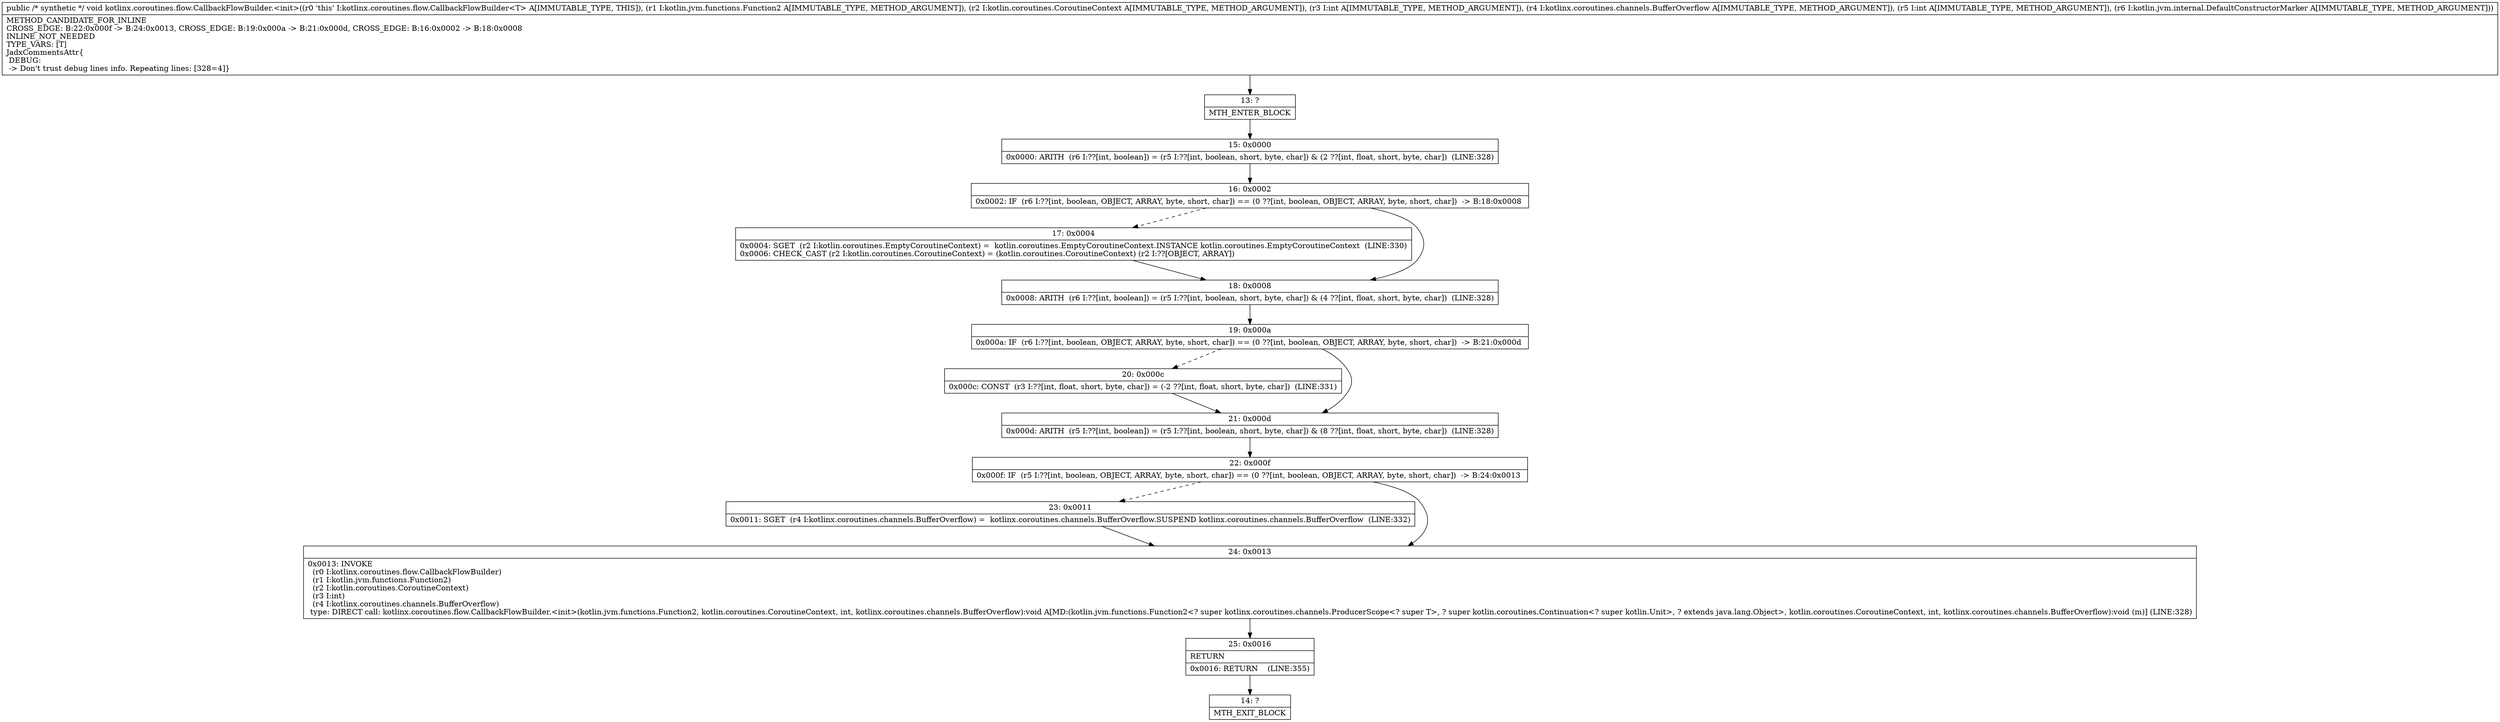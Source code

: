 digraph "CFG forkotlinx.coroutines.flow.CallbackFlowBuilder.\<init\>(Lkotlin\/jvm\/functions\/Function2;Lkotlin\/coroutines\/CoroutineContext;ILkotlinx\/coroutines\/channels\/BufferOverflow;ILkotlin\/jvm\/internal\/DefaultConstructorMarker;)V" {
Node_13 [shape=record,label="{13\:\ ?|MTH_ENTER_BLOCK\l}"];
Node_15 [shape=record,label="{15\:\ 0x0000|0x0000: ARITH  (r6 I:??[int, boolean]) = (r5 I:??[int, boolean, short, byte, char]) & (2 ??[int, float, short, byte, char])  (LINE:328)\l}"];
Node_16 [shape=record,label="{16\:\ 0x0002|0x0002: IF  (r6 I:??[int, boolean, OBJECT, ARRAY, byte, short, char]) == (0 ??[int, boolean, OBJECT, ARRAY, byte, short, char])  \-\> B:18:0x0008 \l}"];
Node_17 [shape=record,label="{17\:\ 0x0004|0x0004: SGET  (r2 I:kotlin.coroutines.EmptyCoroutineContext) =  kotlin.coroutines.EmptyCoroutineContext.INSTANCE kotlin.coroutines.EmptyCoroutineContext  (LINE:330)\l0x0006: CHECK_CAST (r2 I:kotlin.coroutines.CoroutineContext) = (kotlin.coroutines.CoroutineContext) (r2 I:??[OBJECT, ARRAY]) \l}"];
Node_18 [shape=record,label="{18\:\ 0x0008|0x0008: ARITH  (r6 I:??[int, boolean]) = (r5 I:??[int, boolean, short, byte, char]) & (4 ??[int, float, short, byte, char])  (LINE:328)\l}"];
Node_19 [shape=record,label="{19\:\ 0x000a|0x000a: IF  (r6 I:??[int, boolean, OBJECT, ARRAY, byte, short, char]) == (0 ??[int, boolean, OBJECT, ARRAY, byte, short, char])  \-\> B:21:0x000d \l}"];
Node_20 [shape=record,label="{20\:\ 0x000c|0x000c: CONST  (r3 I:??[int, float, short, byte, char]) = (\-2 ??[int, float, short, byte, char])  (LINE:331)\l}"];
Node_21 [shape=record,label="{21\:\ 0x000d|0x000d: ARITH  (r5 I:??[int, boolean]) = (r5 I:??[int, boolean, short, byte, char]) & (8 ??[int, float, short, byte, char])  (LINE:328)\l}"];
Node_22 [shape=record,label="{22\:\ 0x000f|0x000f: IF  (r5 I:??[int, boolean, OBJECT, ARRAY, byte, short, char]) == (0 ??[int, boolean, OBJECT, ARRAY, byte, short, char])  \-\> B:24:0x0013 \l}"];
Node_23 [shape=record,label="{23\:\ 0x0011|0x0011: SGET  (r4 I:kotlinx.coroutines.channels.BufferOverflow) =  kotlinx.coroutines.channels.BufferOverflow.SUSPEND kotlinx.coroutines.channels.BufferOverflow  (LINE:332)\l}"];
Node_24 [shape=record,label="{24\:\ 0x0013|0x0013: INVOKE  \l  (r0 I:kotlinx.coroutines.flow.CallbackFlowBuilder)\l  (r1 I:kotlin.jvm.functions.Function2)\l  (r2 I:kotlin.coroutines.CoroutineContext)\l  (r3 I:int)\l  (r4 I:kotlinx.coroutines.channels.BufferOverflow)\l type: DIRECT call: kotlinx.coroutines.flow.CallbackFlowBuilder.\<init\>(kotlin.jvm.functions.Function2, kotlin.coroutines.CoroutineContext, int, kotlinx.coroutines.channels.BufferOverflow):void A[MD:(kotlin.jvm.functions.Function2\<? super kotlinx.coroutines.channels.ProducerScope\<? super T\>, ? super kotlin.coroutines.Continuation\<? super kotlin.Unit\>, ? extends java.lang.Object\>, kotlin.coroutines.CoroutineContext, int, kotlinx.coroutines.channels.BufferOverflow):void (m)] (LINE:328)\l}"];
Node_25 [shape=record,label="{25\:\ 0x0016|RETURN\l|0x0016: RETURN    (LINE:355)\l}"];
Node_14 [shape=record,label="{14\:\ ?|MTH_EXIT_BLOCK\l}"];
MethodNode[shape=record,label="{public \/* synthetic *\/ void kotlinx.coroutines.flow.CallbackFlowBuilder.\<init\>((r0 'this' I:kotlinx.coroutines.flow.CallbackFlowBuilder\<T\> A[IMMUTABLE_TYPE, THIS]), (r1 I:kotlin.jvm.functions.Function2 A[IMMUTABLE_TYPE, METHOD_ARGUMENT]), (r2 I:kotlin.coroutines.CoroutineContext A[IMMUTABLE_TYPE, METHOD_ARGUMENT]), (r3 I:int A[IMMUTABLE_TYPE, METHOD_ARGUMENT]), (r4 I:kotlinx.coroutines.channels.BufferOverflow A[IMMUTABLE_TYPE, METHOD_ARGUMENT]), (r5 I:int A[IMMUTABLE_TYPE, METHOD_ARGUMENT]), (r6 I:kotlin.jvm.internal.DefaultConstructorMarker A[IMMUTABLE_TYPE, METHOD_ARGUMENT]))  | METHOD_CANDIDATE_FOR_INLINE\lCROSS_EDGE: B:22:0x000f \-\> B:24:0x0013, CROSS_EDGE: B:19:0x000a \-\> B:21:0x000d, CROSS_EDGE: B:16:0x0002 \-\> B:18:0x0008\lINLINE_NOT_NEEDED\lTYPE_VARS: [T]\lJadxCommentsAttr\{\l DEBUG: \l \-\> Don't trust debug lines info. Repeating lines: [328=4]\}\l}"];
MethodNode -> Node_13;Node_13 -> Node_15;
Node_15 -> Node_16;
Node_16 -> Node_17[style=dashed];
Node_16 -> Node_18;
Node_17 -> Node_18;
Node_18 -> Node_19;
Node_19 -> Node_20[style=dashed];
Node_19 -> Node_21;
Node_20 -> Node_21;
Node_21 -> Node_22;
Node_22 -> Node_23[style=dashed];
Node_22 -> Node_24;
Node_23 -> Node_24;
Node_24 -> Node_25;
Node_25 -> Node_14;
}


